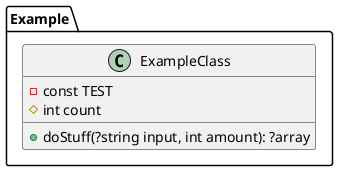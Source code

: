 @startuml
class Example.ExampleClass {
    -const TEST
    #int count
    +doStuff(?string input, int amount): ?array
}
@enduml